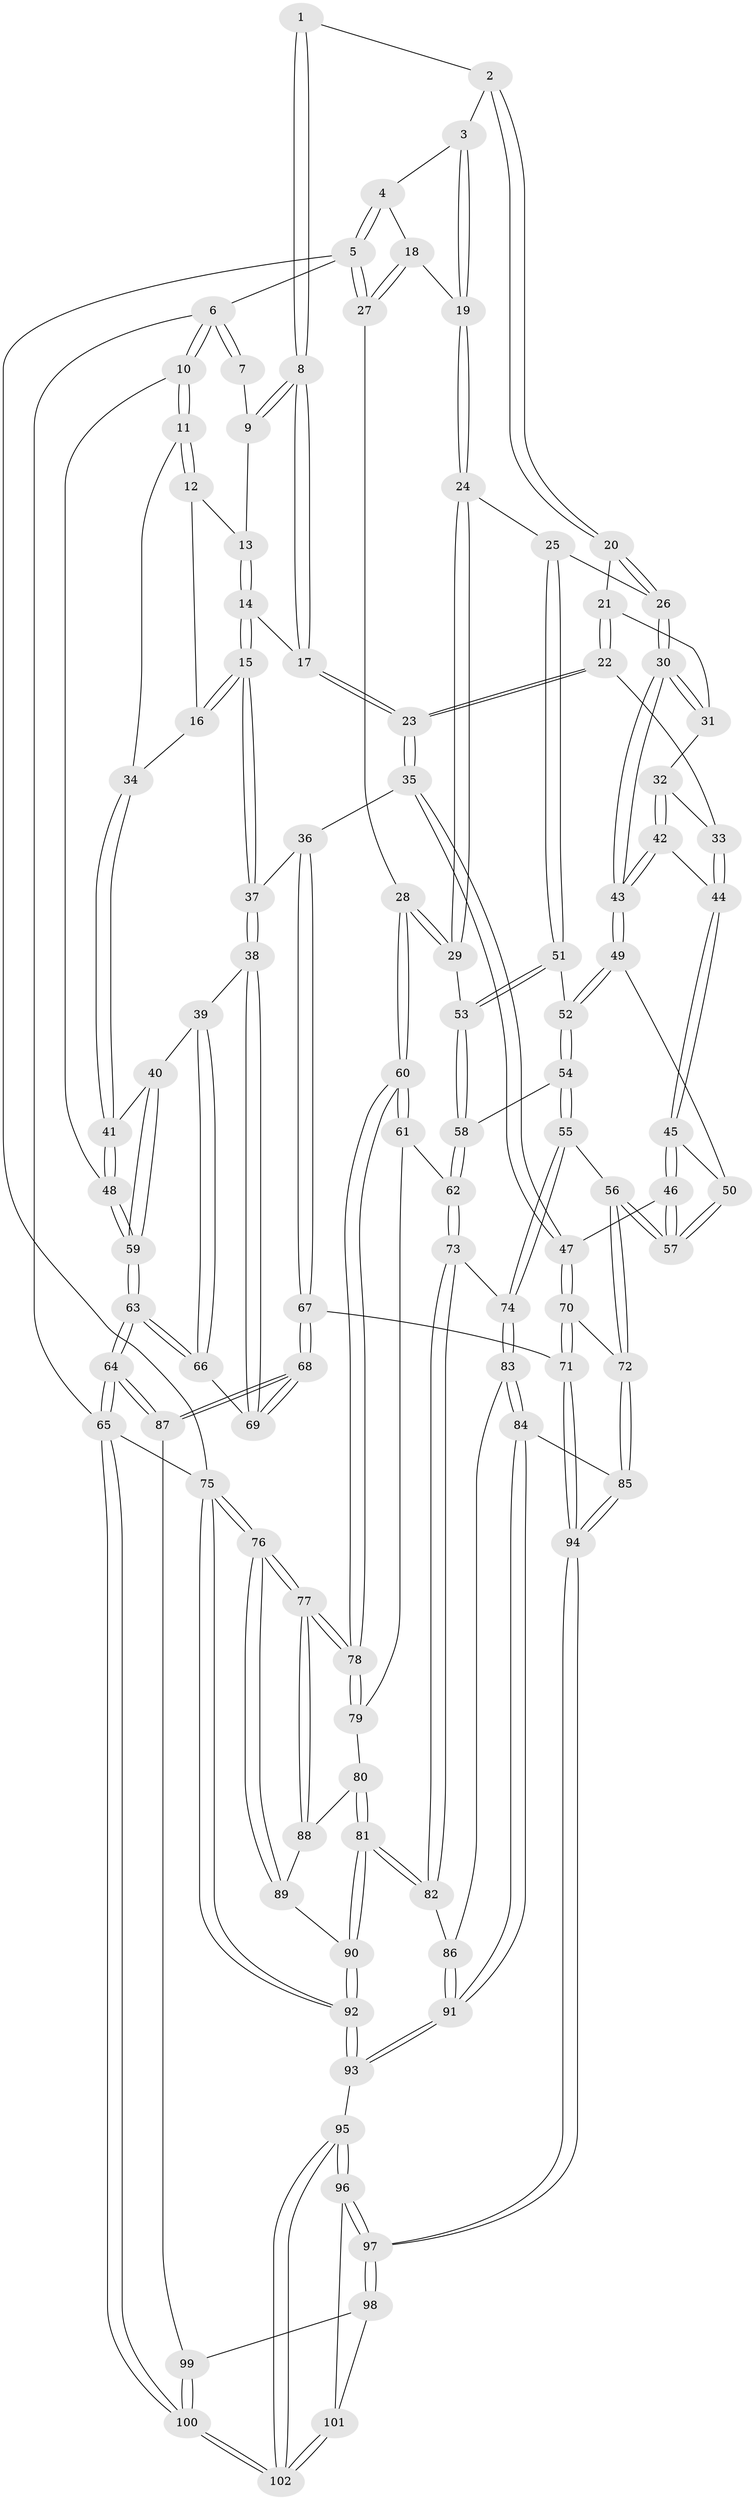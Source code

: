 // Generated by graph-tools (version 1.1) at 2025/38/02/21/25 10:38:58]
// undirected, 102 vertices, 252 edges
graph export_dot {
graph [start="1"]
  node [color=gray90,style=filled];
  1 [pos="+0.5420290505488662+0"];
  2 [pos="+0.6873115829578966+0"];
  3 [pos="+0.6883882771137234+0"];
  4 [pos="+0.7960284514539466+0"];
  5 [pos="+1+0"];
  6 [pos="+0+0"];
  7 [pos="+0.2642007208064418+0"];
  8 [pos="+0.40478636703946863+0.08824619209270552"];
  9 [pos="+0.25830515681002253+0"];
  10 [pos="+0+0.052266697719400464"];
  11 [pos="+0+0.09092766985868536"];
  12 [pos="+0.10976244410383969+0.05017485002748505"];
  13 [pos="+0.2309020631769708+0"];
  14 [pos="+0.2540028015143771+0.09728215880447966"];
  15 [pos="+0.234945777627423+0.13982526270752554"];
  16 [pos="+0.14193923045722556+0.14465664732419117"];
  17 [pos="+0.40479130439657535+0.12112959506876446"];
  18 [pos="+0.9929425732162617+0.07380194157617125"];
  19 [pos="+0.9070326226509542+0.09528460025042657"];
  20 [pos="+0.6641201681341684+0"];
  21 [pos="+0.6069501736680103+0.04044191394386519"];
  22 [pos="+0.5276731036619186+0.1298992620004736"];
  23 [pos="+0.44276103415360585+0.1553363898311491"];
  24 [pos="+0.897819400867727+0.14142385127515378"];
  25 [pos="+0.794112132629684+0.20602413232146544"];
  26 [pos="+0.7908804930889481+0.2048073326523387"];
  27 [pos="+1+0.05866673000382397"];
  28 [pos="+1+0.2723101551578452"];
  29 [pos="+1+0.2838471943676142"];
  30 [pos="+0.706395400845837+0.23869353190978604"];
  31 [pos="+0.6253270824161558+0.08997964158058573"];
  32 [pos="+0.6348994914686854+0.2115955211505714"];
  33 [pos="+0.5483314089552187+0.17902642558941395"];
  34 [pos="+0.08843840881399008+0.16396442830674748"];
  35 [pos="+0.37373390730172285+0.34392103690963666"];
  36 [pos="+0.32006756715168255+0.34400229122348613"];
  37 [pos="+0.25897967905009855+0.3270148891524377"];
  38 [pos="+0.17420360588287415+0.3562373081456729"];
  39 [pos="+0.15717695935061957+0.35233642151133243"];
  40 [pos="+0.14709654530729607+0.3451955657054538"];
  41 [pos="+0.12790409333906627+0.32798631768168485"];
  42 [pos="+0.6487916347869002+0.23556981996320203"];
  43 [pos="+0.6833093210663924+0.26136611326089804"];
  44 [pos="+0.5601695596565922+0.22443480185235412"];
  45 [pos="+0.5531000495994335+0.3149865012698913"];
  46 [pos="+0.4304838865312976+0.37434982121985355"];
  47 [pos="+0.42189276736270576+0.3746410249569742"];
  48 [pos="+0+0.18269217330295814"];
  49 [pos="+0.6666453983748679+0.30968673785518247"];
  50 [pos="+0.6078120920105596+0.32300660002701304"];
  51 [pos="+0.8657484782303444+0.34198829268228403"];
  52 [pos="+0.6824357445877921+0.32855662712695577"];
  53 [pos="+0.8814105058868958+0.35768238485210935"];
  54 [pos="+0.7042512588539146+0.43444585648195366"];
  55 [pos="+0.6466877881137802+0.49507266118250254"];
  56 [pos="+0.6193268245230954+0.4903180018569566"];
  57 [pos="+0.6189516269496841+0.48991303726477853"];
  58 [pos="+0.8633048883846892+0.42959549464283764"];
  59 [pos="+0+0.4267557790445131"];
  60 [pos="+1+0.49092623249834716"];
  61 [pos="+0.8753314515482749+0.4617255521596918"];
  62 [pos="+0.8691195182526887+0.4514461622024762"];
  63 [pos="+0+0.5424421776473842"];
  64 [pos="+0+0.8101086371661722"];
  65 [pos="+0+1"];
  66 [pos="+0+0.5212204252181942"];
  67 [pos="+0.25789278834117524+0.7024297109541217"];
  68 [pos="+0.2369856712846688+0.7057400696488394"];
  69 [pos="+0.15767236181760608+0.5805074351296147"];
  70 [pos="+0.43570905936626897+0.6683962152014188"];
  71 [pos="+0.2593140700901903+0.7025213202697401"];
  72 [pos="+0.43774921967139685+0.6690801815675766"];
  73 [pos="+0.7202297126692301+0.5642965815502721"];
  74 [pos="+0.6780659768860571+0.5439139608072959"];
  75 [pos="+1+1"];
  76 [pos="+1+0.8907671199805912"];
  77 [pos="+1+0.6771957077902957"];
  78 [pos="+1+0.6227347649092878"];
  79 [pos="+0.8932385063207177+0.5413363746687535"];
  80 [pos="+0.8534697953217324+0.6648021048475016"];
  81 [pos="+0.8318900240770392+0.6818827211525768"];
  82 [pos="+0.7994660563878739+0.6752875684834513"];
  83 [pos="+0.6163696785884171+0.6696899867736384"];
  84 [pos="+0.45432896533209055+0.678650114247662"];
  85 [pos="+0.4394801051873445+0.6704252632624007"];
  86 [pos="+0.6937341300565636+0.7162766677163259"];
  87 [pos="+0.17428210763564872+0.7668306274767566"];
  88 [pos="+0.9918215202060082+0.6837806932750691"];
  89 [pos="+0.9209820079290895+0.8369334224268208"];
  90 [pos="+0.860085099840971+0.8385603247431133"];
  91 [pos="+0.6327740704617362+0.9453567578539245"];
  92 [pos="+0.6792807496424988+1"];
  93 [pos="+0.6708261910925407+1"];
  94 [pos="+0.42429587542678465+0.9951650851583088"];
  95 [pos="+0.4789077274958214+1"];
  96 [pos="+0.47265413097701264+1"];
  97 [pos="+0.44571765539930497+1"];
  98 [pos="+0.18801785666331186+0.8204269531292292"];
  99 [pos="+0.17507813368679315+0.7740185942612579"];
  100 [pos="+0+1"];
  101 [pos="+0.1966299444546486+0.9029483565700663"];
  102 [pos="+0.12853531303455923+1"];
  1 -- 2;
  1 -- 8;
  1 -- 8;
  2 -- 3;
  2 -- 20;
  2 -- 20;
  3 -- 4;
  3 -- 19;
  3 -- 19;
  4 -- 5;
  4 -- 5;
  4 -- 18;
  5 -- 6;
  5 -- 27;
  5 -- 27;
  5 -- 75;
  6 -- 7;
  6 -- 7;
  6 -- 10;
  6 -- 10;
  6 -- 65;
  7 -- 9;
  8 -- 9;
  8 -- 9;
  8 -- 17;
  8 -- 17;
  9 -- 13;
  10 -- 11;
  10 -- 11;
  10 -- 48;
  11 -- 12;
  11 -- 12;
  11 -- 34;
  12 -- 13;
  12 -- 16;
  13 -- 14;
  13 -- 14;
  14 -- 15;
  14 -- 15;
  14 -- 17;
  15 -- 16;
  15 -- 16;
  15 -- 37;
  15 -- 37;
  16 -- 34;
  17 -- 23;
  17 -- 23;
  18 -- 19;
  18 -- 27;
  18 -- 27;
  19 -- 24;
  19 -- 24;
  20 -- 21;
  20 -- 26;
  20 -- 26;
  21 -- 22;
  21 -- 22;
  21 -- 31;
  22 -- 23;
  22 -- 23;
  22 -- 33;
  23 -- 35;
  23 -- 35;
  24 -- 25;
  24 -- 29;
  24 -- 29;
  25 -- 26;
  25 -- 51;
  25 -- 51;
  26 -- 30;
  26 -- 30;
  27 -- 28;
  28 -- 29;
  28 -- 29;
  28 -- 60;
  28 -- 60;
  29 -- 53;
  30 -- 31;
  30 -- 31;
  30 -- 43;
  30 -- 43;
  31 -- 32;
  32 -- 33;
  32 -- 42;
  32 -- 42;
  33 -- 44;
  33 -- 44;
  34 -- 41;
  34 -- 41;
  35 -- 36;
  35 -- 47;
  35 -- 47;
  36 -- 37;
  36 -- 67;
  36 -- 67;
  37 -- 38;
  37 -- 38;
  38 -- 39;
  38 -- 69;
  38 -- 69;
  39 -- 40;
  39 -- 66;
  39 -- 66;
  40 -- 41;
  40 -- 59;
  40 -- 59;
  41 -- 48;
  41 -- 48;
  42 -- 43;
  42 -- 43;
  42 -- 44;
  43 -- 49;
  43 -- 49;
  44 -- 45;
  44 -- 45;
  45 -- 46;
  45 -- 46;
  45 -- 50;
  46 -- 47;
  46 -- 57;
  46 -- 57;
  47 -- 70;
  47 -- 70;
  48 -- 59;
  48 -- 59;
  49 -- 50;
  49 -- 52;
  49 -- 52;
  50 -- 57;
  50 -- 57;
  51 -- 52;
  51 -- 53;
  51 -- 53;
  52 -- 54;
  52 -- 54;
  53 -- 58;
  53 -- 58;
  54 -- 55;
  54 -- 55;
  54 -- 58;
  55 -- 56;
  55 -- 74;
  55 -- 74;
  56 -- 57;
  56 -- 57;
  56 -- 72;
  56 -- 72;
  58 -- 62;
  58 -- 62;
  59 -- 63;
  59 -- 63;
  60 -- 61;
  60 -- 61;
  60 -- 78;
  60 -- 78;
  61 -- 62;
  61 -- 79;
  62 -- 73;
  62 -- 73;
  63 -- 64;
  63 -- 64;
  63 -- 66;
  63 -- 66;
  64 -- 65;
  64 -- 65;
  64 -- 87;
  64 -- 87;
  65 -- 100;
  65 -- 100;
  65 -- 75;
  66 -- 69;
  67 -- 68;
  67 -- 68;
  67 -- 71;
  68 -- 69;
  68 -- 69;
  68 -- 87;
  68 -- 87;
  70 -- 71;
  70 -- 71;
  70 -- 72;
  71 -- 94;
  71 -- 94;
  72 -- 85;
  72 -- 85;
  73 -- 74;
  73 -- 82;
  73 -- 82;
  74 -- 83;
  74 -- 83;
  75 -- 76;
  75 -- 76;
  75 -- 92;
  75 -- 92;
  76 -- 77;
  76 -- 77;
  76 -- 89;
  76 -- 89;
  77 -- 78;
  77 -- 78;
  77 -- 88;
  77 -- 88;
  78 -- 79;
  78 -- 79;
  79 -- 80;
  80 -- 81;
  80 -- 81;
  80 -- 88;
  81 -- 82;
  81 -- 82;
  81 -- 90;
  81 -- 90;
  82 -- 86;
  83 -- 84;
  83 -- 84;
  83 -- 86;
  84 -- 85;
  84 -- 91;
  84 -- 91;
  85 -- 94;
  85 -- 94;
  86 -- 91;
  86 -- 91;
  87 -- 99;
  88 -- 89;
  89 -- 90;
  90 -- 92;
  90 -- 92;
  91 -- 93;
  91 -- 93;
  92 -- 93;
  92 -- 93;
  93 -- 95;
  94 -- 97;
  94 -- 97;
  95 -- 96;
  95 -- 96;
  95 -- 102;
  95 -- 102;
  96 -- 97;
  96 -- 97;
  96 -- 101;
  97 -- 98;
  97 -- 98;
  98 -- 99;
  98 -- 101;
  99 -- 100;
  99 -- 100;
  100 -- 102;
  100 -- 102;
  101 -- 102;
  101 -- 102;
}
